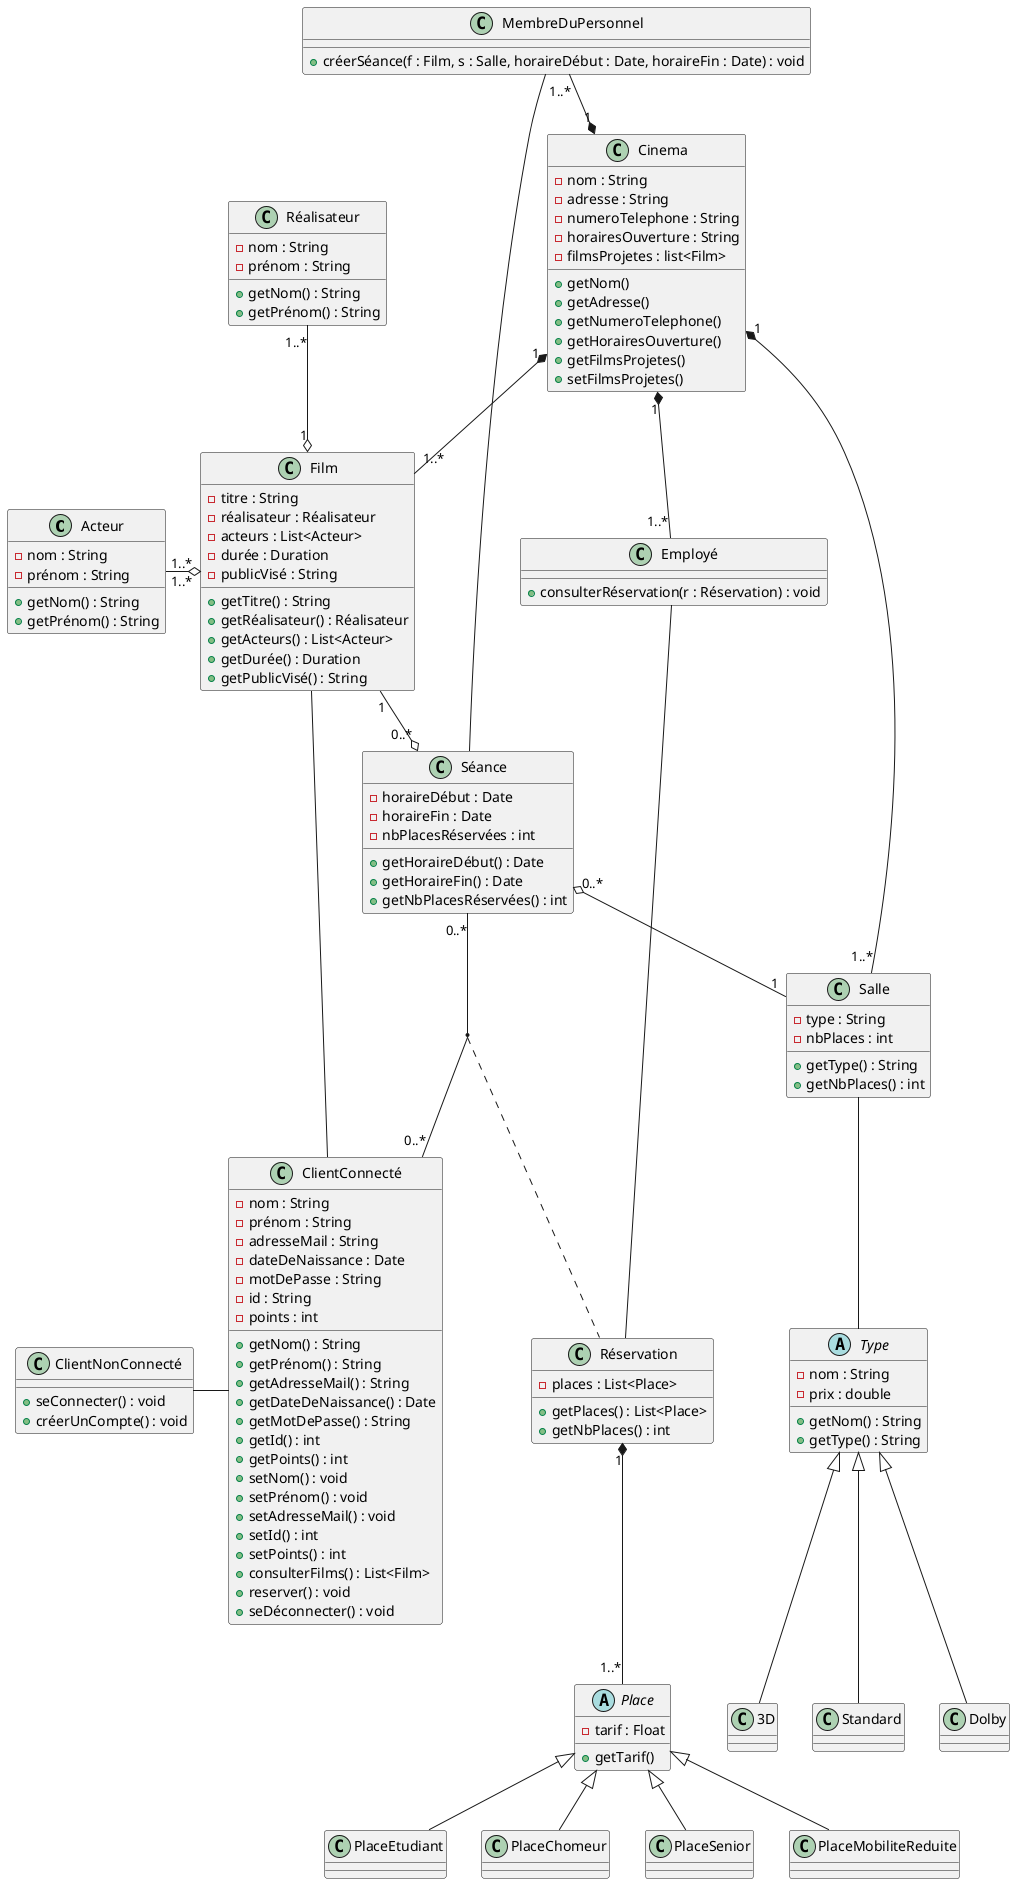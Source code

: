 @startuml
class Acteur {
    - nom : String
    - prénom : String
    + getNom() : String
    + getPrénom() : String
}

class Réalisateur {
    - nom : String
    - prénom : String
    + getNom() : String
    + getPrénom() : String    
}

class Film {
    - titre : String
    - réalisateur : Réalisateur
    - acteurs : List<Acteur>
    - durée : Duration
    - publicVisé : String
    + getTitre() : String
    + getRéalisateur() : Réalisateur
    + getActeurs() : List<Acteur>
    + getDurée() : Duration
    + getPublicVisé() : String
}

class ClientConnecté {
    - nom : String
    - prénom : String
    - adresseMail : String
    - dateDeNaissance : Date
    - motDePasse : String
    - id : String
    - points : int

    + getNom() : String
    + getPrénom() : String
    + getAdresseMail() : String
    + getDateDeNaissance() : Date
    + getMotDePasse() : String
    + getId() : int
    + getPoints() : int
    + setNom() : void
    + setPrénom() : void
    + setAdresseMail() : void
    + setId() : int
    + setPoints() : int
    + consulterFilms() : List<Film>
    + reserver() : void
    + seDéconnecter() : void
}

class ClientNonConnecté {
    + seConnecter() : void
    + créerUnCompte() : void
}

class Employé {
    + consulterRéservation(r : Réservation) : void
}

class MembreDuPersonnel {
    + créerSéance(f : Film, s : Salle, horaireDébut : Date, horaireFin : Date) : void
}

class Salle {
    - type : String
    - nbPlaces : int
    + getType() : String
    + getNbPlaces() : int
}

class Cinema {
    - nom : String
    - adresse : String
    - numeroTelephone : String
    - horairesOuverture : String
    - filmsProjetes : list<Film>
    + getNom()
    + getAdresse()
    + getNumeroTelephone()
    + getHorairesOuverture()
    + getFilmsProjetes()
    + setFilmsProjetes()
}

abstract class Type {
    - nom : String
    - prix : double
    + getNom() : String
    + getType() : String
}

Type <|-- Dolby
Type <|-- 3D
Type <|-- Standard

Salle -- Type

class Réservation {
    - places : List<Place>

    + getPlaces() : List<Place>
    + getNbPlaces() : int
}

abstract class Place {
    - tarif : Float
    + getTarif()
}

class PlaceEtudiant {
}

class PlaceChomeur {
}

class PlaceSenior {
}

class PlaceMobiliteReduite {
}

Place <|-- PlaceEtudiant 
Place <|-- PlaceChomeur 
Place <|-- PlaceSenior 
Place <|-- PlaceMobiliteReduite 

class Séance {
    - horaireDébut : Date
    - horaireFin : Date
    - nbPlacesRéservées : int

    + getHoraireDébut() : Date
    + getHoraireFin() : Date
    + getNbPlacesRéservées() : int
}

Film "1" --o "0..*" Séance
Acteur "1..*" -o "1..*" Film
Réalisateur "1..*" --o "1" Film

Cinema "1" *-- "1..*" Salle
Cinema "1" *-- "1..*" Employé
Cinema "1" *-- "1..*" Film
MembreDuPersonnel  "1..*" --* "1" Cinema

Séance "0..*" o-- "1" Salle

MembreDuPersonnel -- Séance
Employé ---- Réservation 

Séance "0..*" -- "0..*" ClientConnecté
(Séance, ClientConnecté) .. Réservation

ClientConnecté - Film

ClientNonConnecté - ClientConnecté

Réservation "1" *-- "1..*" Place
@enduml